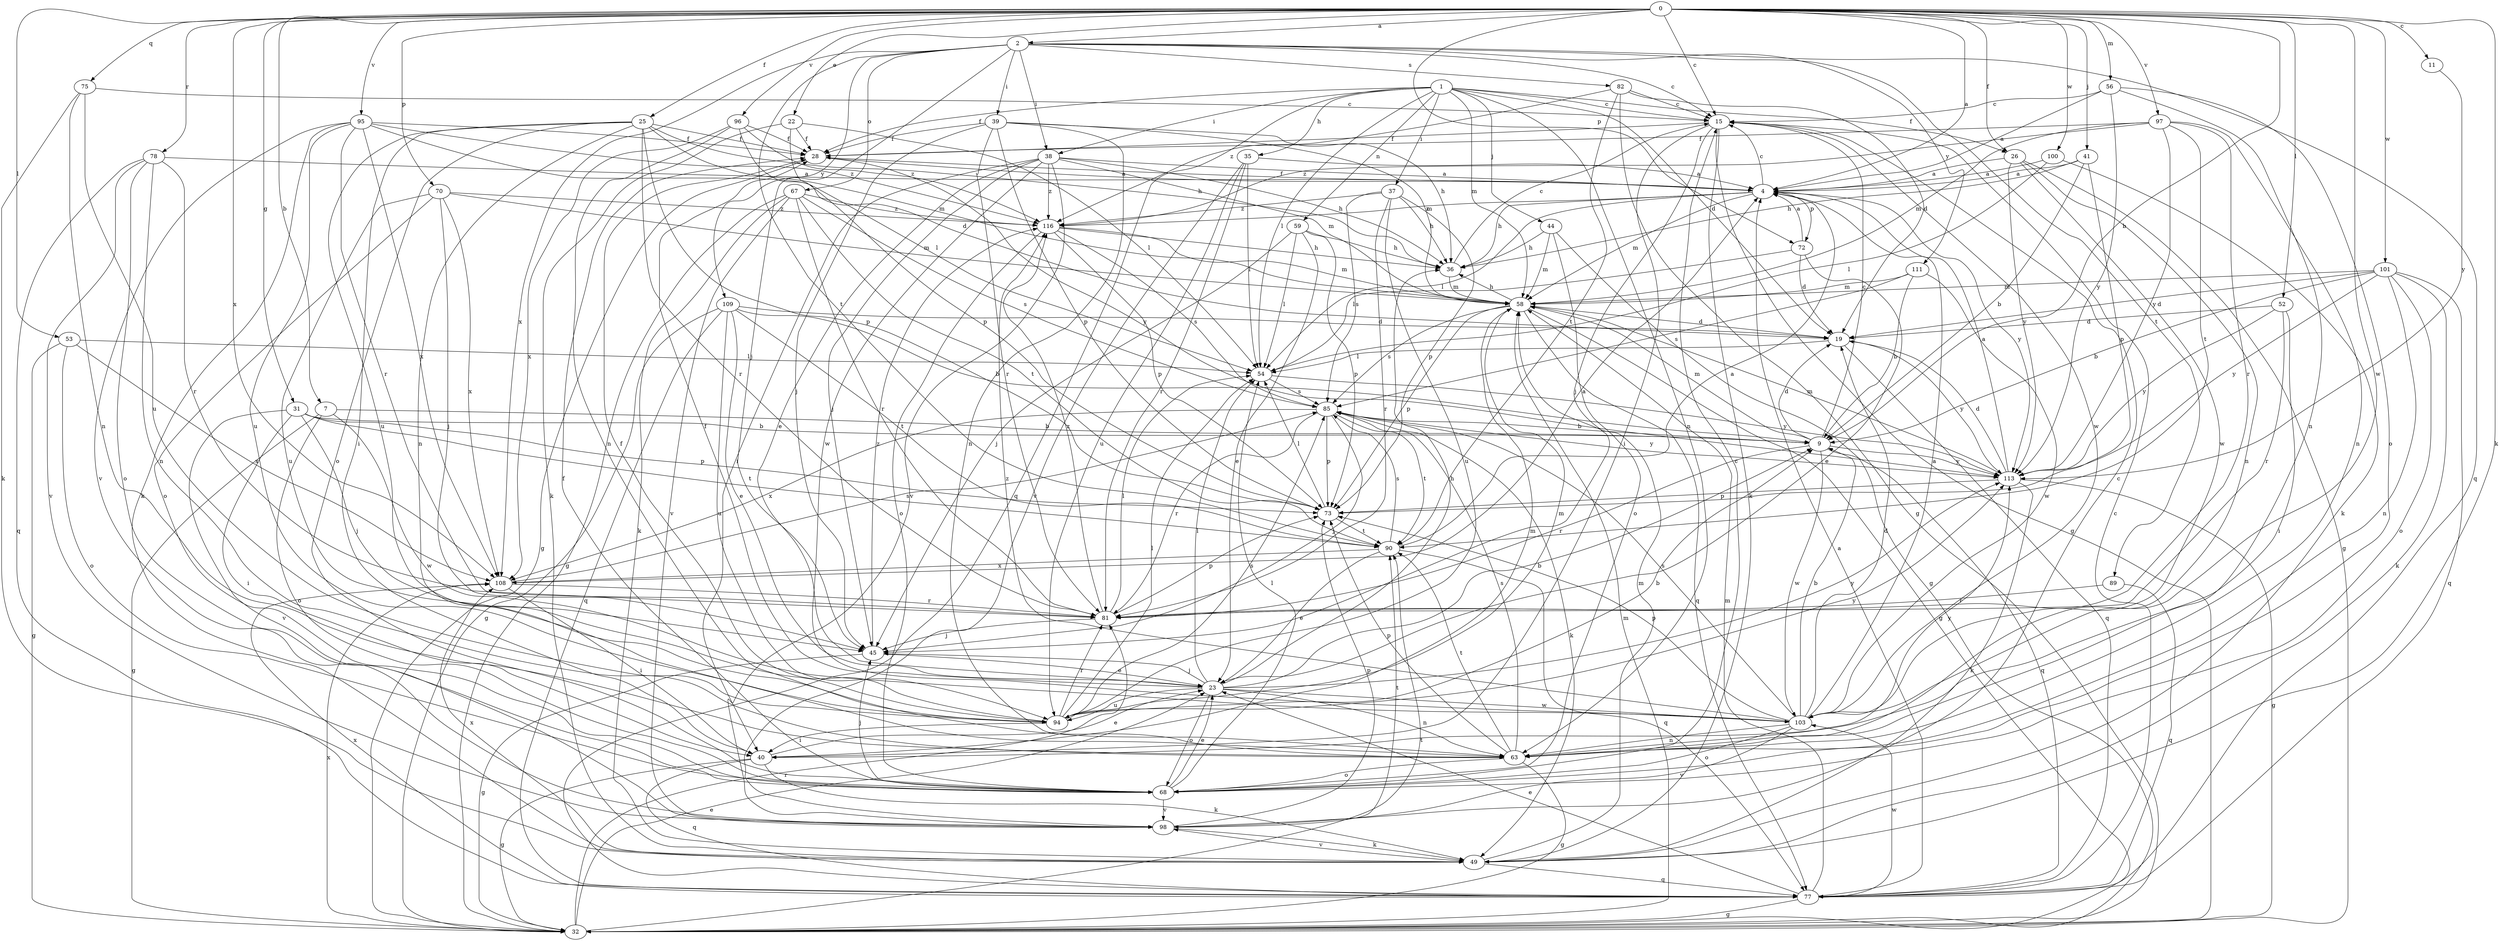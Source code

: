 strict digraph  {
0;
1;
2;
4;
7;
9;
11;
15;
19;
22;
23;
25;
26;
28;
31;
32;
35;
36;
37;
38;
39;
40;
41;
44;
45;
49;
52;
53;
54;
56;
58;
59;
63;
67;
68;
70;
72;
73;
75;
77;
78;
81;
82;
85;
89;
90;
94;
95;
96;
97;
98;
100;
101;
103;
108;
109;
111;
113;
116;
0 -> 2  [label=a];
0 -> 4  [label=a];
0 -> 7  [label=b];
0 -> 9  [label=b];
0 -> 11  [label=c];
0 -> 15  [label=c];
0 -> 22  [label=e];
0 -> 25  [label=f];
0 -> 26  [label=f];
0 -> 31  [label=g];
0 -> 41  [label=j];
0 -> 49  [label=k];
0 -> 52  [label=l];
0 -> 53  [label=l];
0 -> 56  [label=m];
0 -> 70  [label=p];
0 -> 72  [label=p];
0 -> 75  [label=q];
0 -> 78  [label=r];
0 -> 95  [label=v];
0 -> 96  [label=v];
0 -> 97  [label=v];
0 -> 100  [label=w];
0 -> 101  [label=w];
0 -> 103  [label=w];
0 -> 108  [label=x];
1 -> 15  [label=c];
1 -> 19  [label=d];
1 -> 26  [label=f];
1 -> 28  [label=f];
1 -> 35  [label=h];
1 -> 37  [label=i];
1 -> 38  [label=i];
1 -> 44  [label=j];
1 -> 54  [label=l];
1 -> 58  [label=m];
1 -> 59  [label=n];
1 -> 63  [label=n];
1 -> 77  [label=q];
2 -> 15  [label=c];
2 -> 38  [label=i];
2 -> 39  [label=i];
2 -> 45  [label=j];
2 -> 67  [label=o];
2 -> 77  [label=q];
2 -> 82  [label=s];
2 -> 89  [label=t];
2 -> 90  [label=t];
2 -> 108  [label=x];
2 -> 109  [label=y];
2 -> 111  [label=y];
4 -> 15  [label=c];
4 -> 28  [label=f];
4 -> 36  [label=h];
4 -> 54  [label=l];
4 -> 58  [label=m];
4 -> 72  [label=p];
4 -> 113  [label=y];
4 -> 116  [label=z];
7 -> 9  [label=b];
7 -> 32  [label=g];
7 -> 68  [label=o];
7 -> 103  [label=w];
9 -> 15  [label=c];
9 -> 19  [label=d];
9 -> 58  [label=m];
9 -> 77  [label=q];
9 -> 81  [label=r];
9 -> 103  [label=w];
9 -> 113  [label=y];
11 -> 113  [label=y];
15 -> 28  [label=f];
15 -> 32  [label=g];
15 -> 40  [label=i];
15 -> 45  [label=j];
15 -> 49  [label=k];
15 -> 103  [label=w];
19 -> 54  [label=l];
19 -> 77  [label=q];
19 -> 113  [label=y];
22 -> 28  [label=f];
22 -> 49  [label=k];
22 -> 54  [label=l];
22 -> 73  [label=p];
23 -> 9  [label=b];
23 -> 28  [label=f];
23 -> 36  [label=h];
23 -> 45  [label=j];
23 -> 54  [label=l];
23 -> 63  [label=n];
23 -> 68  [label=o];
23 -> 94  [label=u];
23 -> 103  [label=w];
23 -> 113  [label=y];
25 -> 28  [label=f];
25 -> 36  [label=h];
25 -> 40  [label=i];
25 -> 58  [label=m];
25 -> 63  [label=n];
25 -> 68  [label=o];
25 -> 73  [label=p];
25 -> 81  [label=r];
25 -> 94  [label=u];
26 -> 4  [label=a];
26 -> 32  [label=g];
26 -> 63  [label=n];
26 -> 103  [label=w];
26 -> 113  [label=y];
28 -> 4  [label=a];
28 -> 32  [label=g];
28 -> 113  [label=y];
31 -> 9  [label=b];
31 -> 40  [label=i];
31 -> 45  [label=j];
31 -> 73  [label=p];
31 -> 90  [label=t];
31 -> 98  [label=v];
32 -> 23  [label=e];
32 -> 58  [label=m];
32 -> 81  [label=r];
32 -> 90  [label=t];
32 -> 108  [label=x];
35 -> 4  [label=a];
35 -> 54  [label=l];
35 -> 81  [label=r];
35 -> 94  [label=u];
35 -> 98  [label=v];
36 -> 15  [label=c];
36 -> 58  [label=m];
37 -> 36  [label=h];
37 -> 73  [label=p];
37 -> 81  [label=r];
37 -> 85  [label=s];
37 -> 94  [label=u];
37 -> 116  [label=z];
38 -> 4  [label=a];
38 -> 23  [label=e];
38 -> 36  [label=h];
38 -> 40  [label=i];
38 -> 45  [label=j];
38 -> 58  [label=m];
38 -> 98  [label=v];
38 -> 103  [label=w];
38 -> 116  [label=z];
39 -> 28  [label=f];
39 -> 36  [label=h];
39 -> 45  [label=j];
39 -> 58  [label=m];
39 -> 63  [label=n];
39 -> 73  [label=p];
39 -> 81  [label=r];
40 -> 23  [label=e];
40 -> 32  [label=g];
40 -> 49  [label=k];
40 -> 58  [label=m];
40 -> 77  [label=q];
41 -> 4  [label=a];
41 -> 9  [label=b];
41 -> 36  [label=h];
41 -> 73  [label=p];
44 -> 32  [label=g];
44 -> 36  [label=h];
44 -> 58  [label=m];
44 -> 68  [label=o];
45 -> 23  [label=e];
45 -> 32  [label=g];
45 -> 116  [label=z];
49 -> 58  [label=m];
49 -> 77  [label=q];
49 -> 98  [label=v];
49 -> 108  [label=x];
52 -> 19  [label=d];
52 -> 40  [label=i];
52 -> 81  [label=r];
52 -> 113  [label=y];
53 -> 32  [label=g];
53 -> 54  [label=l];
53 -> 68  [label=o];
53 -> 108  [label=x];
54 -> 85  [label=s];
54 -> 113  [label=y];
56 -> 4  [label=a];
56 -> 15  [label=c];
56 -> 63  [label=n];
56 -> 68  [label=o];
56 -> 113  [label=y];
58 -> 19  [label=d];
58 -> 32  [label=g];
58 -> 36  [label=h];
58 -> 73  [label=p];
58 -> 77  [label=q];
58 -> 85  [label=s];
59 -> 23  [label=e];
59 -> 36  [label=h];
59 -> 45  [label=j];
59 -> 54  [label=l];
59 -> 73  [label=p];
63 -> 32  [label=g];
63 -> 68  [label=o];
63 -> 73  [label=p];
63 -> 85  [label=s];
63 -> 90  [label=t];
63 -> 113  [label=y];
67 -> 32  [label=g];
67 -> 49  [label=k];
67 -> 81  [label=r];
67 -> 85  [label=s];
67 -> 90  [label=t];
67 -> 98  [label=v];
67 -> 116  [label=z];
68 -> 15  [label=c];
68 -> 23  [label=e];
68 -> 28  [label=f];
68 -> 45  [label=j];
68 -> 54  [label=l];
68 -> 98  [label=v];
70 -> 45  [label=j];
70 -> 58  [label=m];
70 -> 68  [label=o];
70 -> 94  [label=u];
70 -> 108  [label=x];
70 -> 116  [label=z];
72 -> 4  [label=a];
72 -> 19  [label=d];
72 -> 23  [label=e];
72 -> 54  [label=l];
73 -> 54  [label=l];
73 -> 90  [label=t];
75 -> 15  [label=c];
75 -> 49  [label=k];
75 -> 63  [label=n];
75 -> 94  [label=u];
77 -> 4  [label=a];
77 -> 15  [label=c];
77 -> 23  [label=e];
77 -> 32  [label=g];
77 -> 58  [label=m];
77 -> 103  [label=w];
77 -> 108  [label=x];
78 -> 4  [label=a];
78 -> 63  [label=n];
78 -> 68  [label=o];
78 -> 77  [label=q];
78 -> 81  [label=r];
78 -> 98  [label=v];
81 -> 45  [label=j];
81 -> 54  [label=l];
81 -> 73  [label=p];
81 -> 116  [label=z];
82 -> 15  [label=c];
82 -> 19  [label=d];
82 -> 32  [label=g];
82 -> 90  [label=t];
82 -> 116  [label=z];
85 -> 9  [label=b];
85 -> 45  [label=j];
85 -> 49  [label=k];
85 -> 73  [label=p];
85 -> 81  [label=r];
85 -> 90  [label=t];
85 -> 108  [label=x];
85 -> 113  [label=y];
89 -> 77  [label=q];
89 -> 81  [label=r];
90 -> 4  [label=a];
90 -> 23  [label=e];
90 -> 77  [label=q];
90 -> 85  [label=s];
90 -> 108  [label=x];
94 -> 9  [label=b];
94 -> 28  [label=f];
94 -> 40  [label=i];
94 -> 54  [label=l];
94 -> 58  [label=m];
94 -> 81  [label=r];
94 -> 85  [label=s];
94 -> 113  [label=y];
95 -> 19  [label=d];
95 -> 28  [label=f];
95 -> 49  [label=k];
95 -> 81  [label=r];
95 -> 94  [label=u];
95 -> 98  [label=v];
95 -> 108  [label=x];
95 -> 116  [label=z];
96 -> 28  [label=f];
96 -> 54  [label=l];
96 -> 63  [label=n];
96 -> 108  [label=x];
96 -> 116  [label=z];
97 -> 28  [label=f];
97 -> 58  [label=m];
97 -> 63  [label=n];
97 -> 81  [label=r];
97 -> 90  [label=t];
97 -> 113  [label=y];
97 -> 116  [label=z];
98 -> 15  [label=c];
98 -> 49  [label=k];
98 -> 73  [label=p];
98 -> 90  [label=t];
100 -> 4  [label=a];
100 -> 49  [label=k];
100 -> 54  [label=l];
101 -> 9  [label=b];
101 -> 19  [label=d];
101 -> 49  [label=k];
101 -> 58  [label=m];
101 -> 63  [label=n];
101 -> 68  [label=o];
101 -> 77  [label=q];
101 -> 113  [label=y];
103 -> 4  [label=a];
103 -> 9  [label=b];
103 -> 19  [label=d];
103 -> 63  [label=n];
103 -> 68  [label=o];
103 -> 73  [label=p];
103 -> 85  [label=s];
103 -> 98  [label=v];
103 -> 116  [label=z];
108 -> 4  [label=a];
108 -> 40  [label=i];
108 -> 81  [label=r];
108 -> 85  [label=s];
109 -> 9  [label=b];
109 -> 19  [label=d];
109 -> 23  [label=e];
109 -> 32  [label=g];
109 -> 77  [label=q];
109 -> 90  [label=t];
109 -> 94  [label=u];
111 -> 9  [label=b];
111 -> 58  [label=m];
111 -> 85  [label=s];
111 -> 103  [label=w];
113 -> 4  [label=a];
113 -> 19  [label=d];
113 -> 32  [label=g];
113 -> 49  [label=k];
113 -> 58  [label=m];
113 -> 73  [label=p];
116 -> 36  [label=h];
116 -> 58  [label=m];
116 -> 68  [label=o];
116 -> 73  [label=p];
116 -> 85  [label=s];
}
